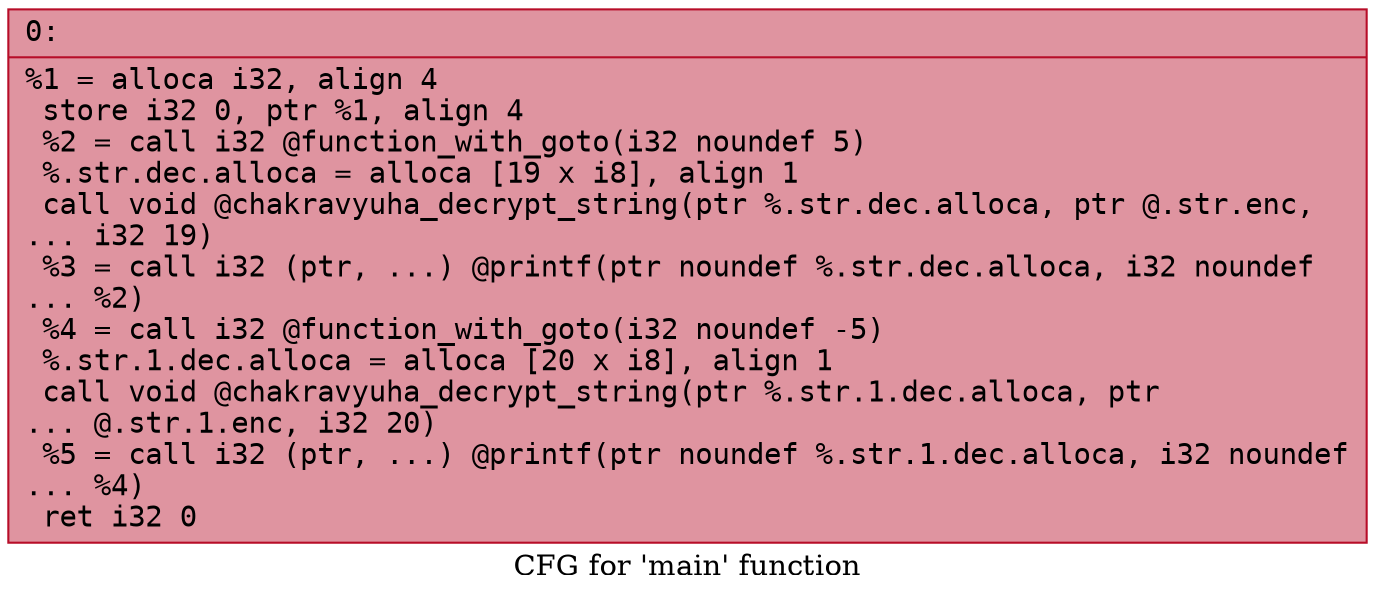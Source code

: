 digraph "CFG for 'main' function" {
	label="CFG for 'main' function";

	Node0x64a9bfe69100 [shape=record,color="#b70d28ff", style=filled, fillcolor="#b70d2870" fontname="Courier",label="{0:\l|  %1 = alloca i32, align 4\l  store i32 0, ptr %1, align 4\l  %2 = call i32 @function_with_goto(i32 noundef 5)\l  %.str.dec.alloca = alloca [19 x i8], align 1\l  call void @chakravyuha_decrypt_string(ptr %.str.dec.alloca, ptr @.str.enc,\l... i32 19)\l  %3 = call i32 (ptr, ...) @printf(ptr noundef %.str.dec.alloca, i32 noundef\l... %2)\l  %4 = call i32 @function_with_goto(i32 noundef -5)\l  %.str.1.dec.alloca = alloca [20 x i8], align 1\l  call void @chakravyuha_decrypt_string(ptr %.str.1.dec.alloca, ptr\l... @.str.1.enc, i32 20)\l  %5 = call i32 (ptr, ...) @printf(ptr noundef %.str.1.dec.alloca, i32 noundef\l... %4)\l  ret i32 0\l}"];
}
